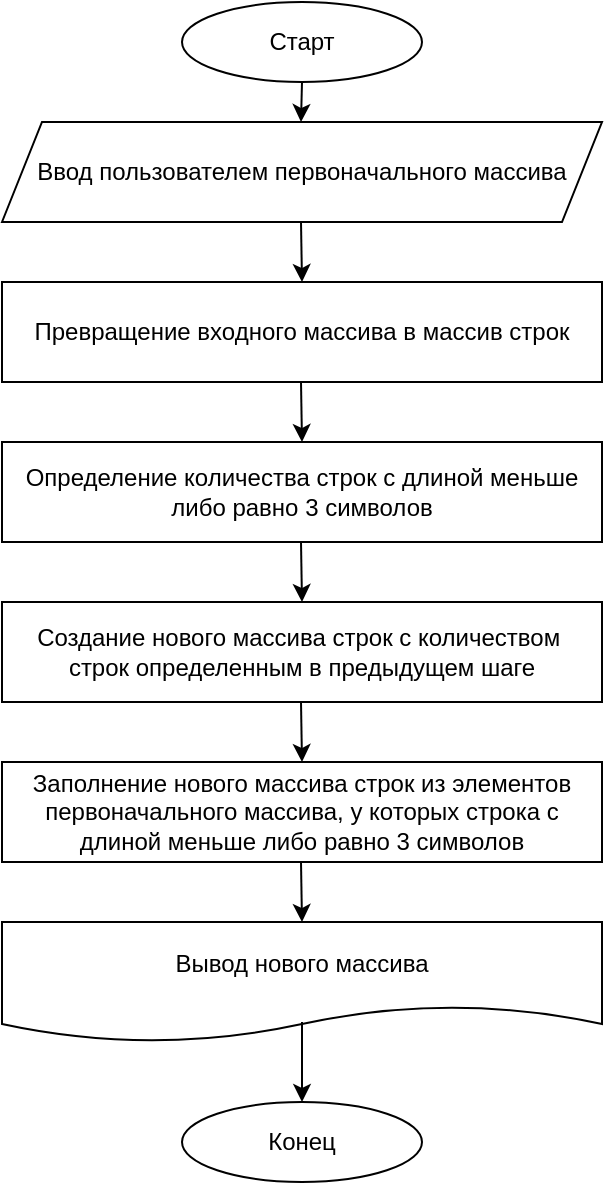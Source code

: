 <mxfile version="20.1.1" type="device"><diagram id="N3OKy3C4_hmmn_HLkLNn" name="Page-1"><mxGraphModel dx="868" dy="482" grid="1" gridSize="10" guides="1" tooltips="1" connect="1" arrows="1" fold="1" page="1" pageScale="1" pageWidth="827" pageHeight="1169" math="0" shadow="0"><root><mxCell id="0"/><mxCell id="1" parent="0"/><mxCell id="qMgheIrNi51GjDMJmK-U-1" value="Старт" style="ellipse;whiteSpace=wrap;html=1;" vertex="1" parent="1"><mxGeometry x="340" y="50" width="120" height="40" as="geometry"/></mxCell><mxCell id="qMgheIrNi51GjDMJmK-U-2" value="Ввод пользователем первоначального массива" style="shape=parallelogram;perimeter=parallelogramPerimeter;whiteSpace=wrap;html=1;fixedSize=1;" vertex="1" parent="1"><mxGeometry x="250" y="110" width="300" height="50" as="geometry"/></mxCell><mxCell id="qMgheIrNi51GjDMJmK-U-3" value="" style="endArrow=classic;html=1;rounded=0;" edge="1" parent="1"><mxGeometry width="50" height="50" relative="1" as="geometry"><mxPoint x="400" y="90" as="sourcePoint"/><mxPoint x="399.5" y="110" as="targetPoint"/></mxGeometry></mxCell><mxCell id="qMgheIrNi51GjDMJmK-U-5" value="" style="endArrow=classic;html=1;rounded=0;" edge="1" parent="1"><mxGeometry width="50" height="50" relative="1" as="geometry"><mxPoint x="399.5" y="160" as="sourcePoint"/><mxPoint x="400" y="190" as="targetPoint"/></mxGeometry></mxCell><mxCell id="qMgheIrNi51GjDMJmK-U-6" value="Превращение входного массива в массив строк" style="shape=parallelogram;perimeter=parallelogramPerimeter;whiteSpace=wrap;html=1;fixedSize=1;size=0;" vertex="1" parent="1"><mxGeometry x="250" y="190" width="300" height="50" as="geometry"/></mxCell><mxCell id="qMgheIrNi51GjDMJmK-U-8" value="Определение количества строк с длиной меньше либо равно 3 символов" style="shape=parallelogram;perimeter=parallelogramPerimeter;whiteSpace=wrap;html=1;fixedSize=1;size=0;" vertex="1" parent="1"><mxGeometry x="250" y="270" width="300" height="50" as="geometry"/></mxCell><mxCell id="qMgheIrNi51GjDMJmK-U-11" value="" style="endArrow=classic;html=1;rounded=0;" edge="1" parent="1"><mxGeometry width="50" height="50" relative="1" as="geometry"><mxPoint x="399.5" y="240" as="sourcePoint"/><mxPoint x="400" y="270" as="targetPoint"/></mxGeometry></mxCell><mxCell id="qMgheIrNi51GjDMJmK-U-12" value="" style="endArrow=classic;html=1;rounded=0;" edge="1" parent="1"><mxGeometry width="50" height="50" relative="1" as="geometry"><mxPoint x="399.5" y="320" as="sourcePoint"/><mxPoint x="400" y="350" as="targetPoint"/></mxGeometry></mxCell><mxCell id="qMgheIrNi51GjDMJmK-U-13" value="Создание нового массива строк с количеством&amp;nbsp; строк определенным в предыдущем шаге" style="shape=parallelogram;perimeter=parallelogramPerimeter;whiteSpace=wrap;html=1;fixedSize=1;size=0;" vertex="1" parent="1"><mxGeometry x="250" y="350" width="300" height="50" as="geometry"/></mxCell><mxCell id="qMgheIrNi51GjDMJmK-U-14" value="" style="endArrow=classic;html=1;rounded=0;" edge="1" parent="1"><mxGeometry width="50" height="50" relative="1" as="geometry"><mxPoint x="399.5" y="400" as="sourcePoint"/><mxPoint x="400" y="430" as="targetPoint"/></mxGeometry></mxCell><mxCell id="qMgheIrNi51GjDMJmK-U-16" value="Вывод нового массива" style="shape=document;whiteSpace=wrap;html=1;boundedLbl=1;" vertex="1" parent="1"><mxGeometry x="250" y="510" width="300" height="60" as="geometry"/></mxCell><mxCell id="qMgheIrNi51GjDMJmK-U-17" value="" style="endArrow=classic;html=1;rounded=0;" edge="1" parent="1"><mxGeometry width="50" height="50" relative="1" as="geometry"><mxPoint x="400" y="560" as="sourcePoint"/><mxPoint x="400" y="600" as="targetPoint"/></mxGeometry></mxCell><mxCell id="qMgheIrNi51GjDMJmK-U-18" value="Конец" style="ellipse;whiteSpace=wrap;html=1;" vertex="1" parent="1"><mxGeometry x="340" y="600" width="120" height="40" as="geometry"/></mxCell><mxCell id="qMgheIrNi51GjDMJmK-U-20" value="Заполнение нового массива строк из элементов первоначального массива, у которых строка с длиной меньше либо равно 3 символов" style="shape=parallelogram;perimeter=parallelogramPerimeter;whiteSpace=wrap;html=1;fixedSize=1;size=0;" vertex="1" parent="1"><mxGeometry x="250" y="430" width="300" height="50" as="geometry"/></mxCell><mxCell id="qMgheIrNi51GjDMJmK-U-21" value="" style="endArrow=classic;html=1;rounded=0;" edge="1" parent="1"><mxGeometry width="50" height="50" relative="1" as="geometry"><mxPoint x="399.5" y="480" as="sourcePoint"/><mxPoint x="400" y="510" as="targetPoint"/></mxGeometry></mxCell></root></mxGraphModel></diagram></mxfile>